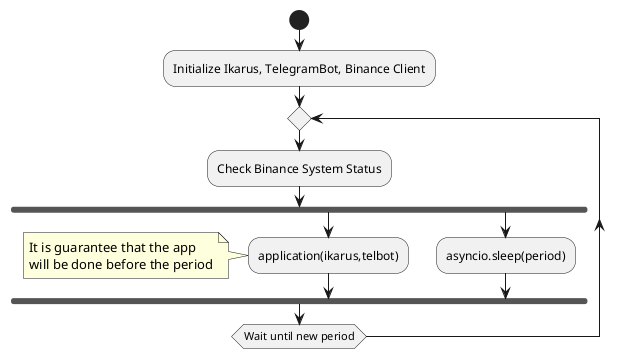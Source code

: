 @startuml
start

:Initialize Ikarus, TelegramBot, Binance Client;
repeat
  :Check Binance System Status;
  fork
    :application(ikarus,telbot);
    note left: It is guarantee that the app\nwill be done before the period
  fork again
    :asyncio.sleep(period);
  end fork

repeat while (Wait until new period)
@enduml